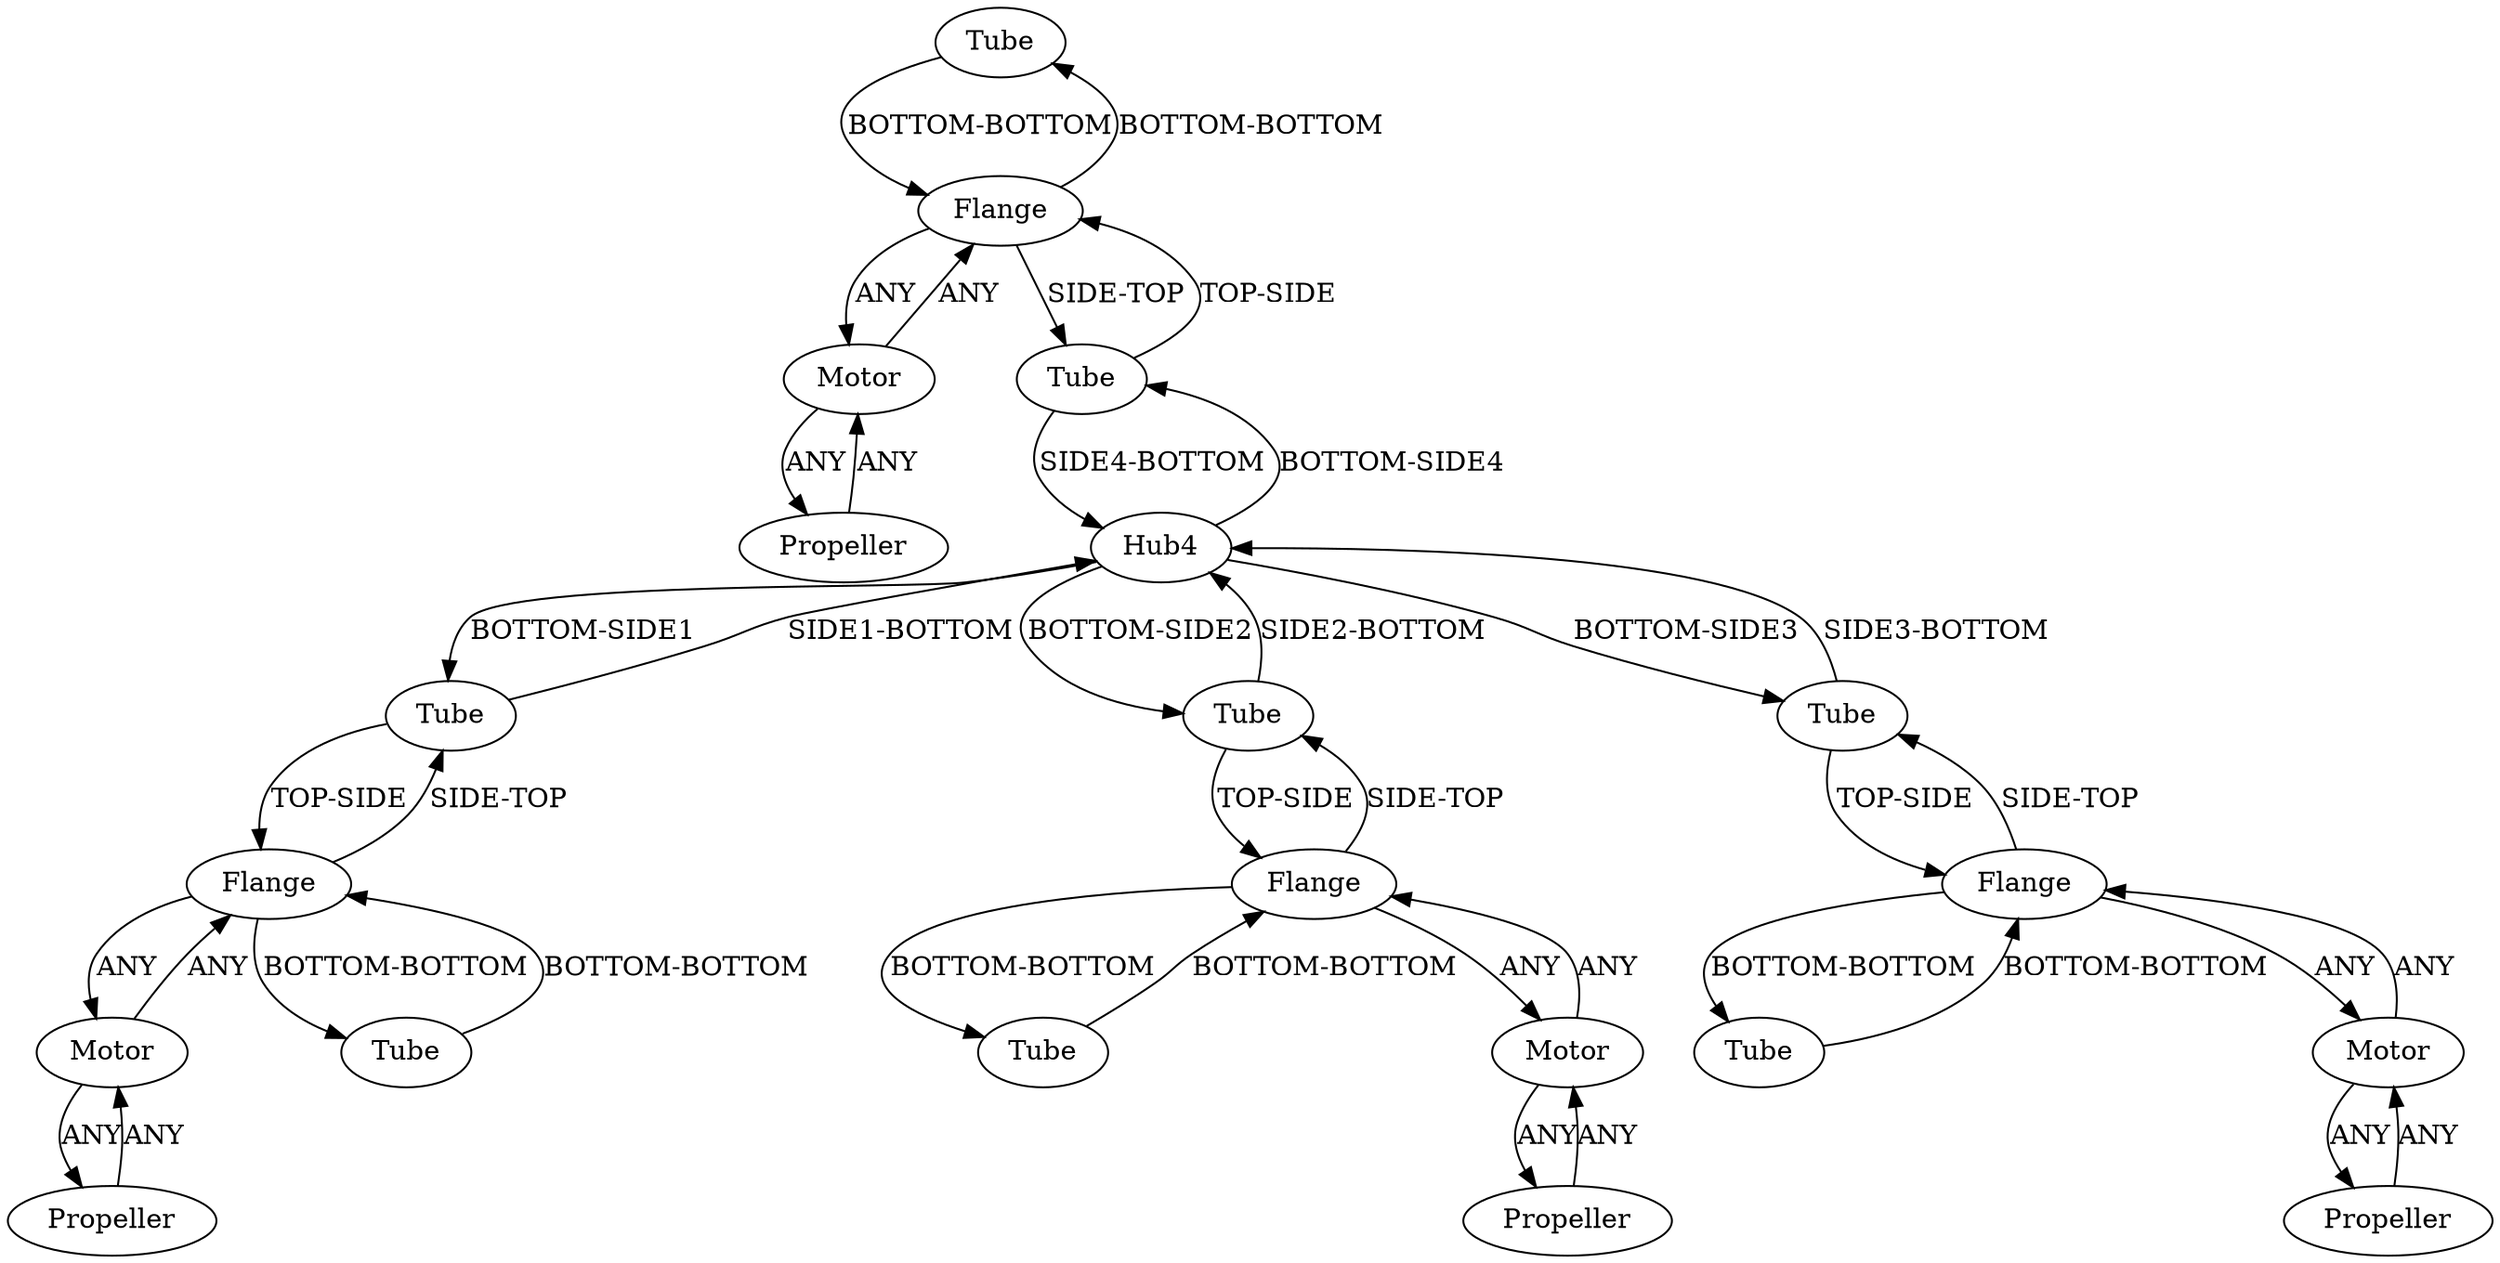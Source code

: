 /* Created by igraph 0.10.2 */
digraph {
  0 [
    instance=Tube_instance_1
    label=Tube
  ];
  1 [
    instance=Motor_instance_1
    label=Motor
  ];
  2 [
    instance=Tube_instance_2
    label=Tube
  ];
  3 [
    instance=Tube_instance_3
    label=Tube
  ];
  4 [
    instance=Propeller_instance_1
    label=Propeller
  ];
  5 [
    instance=Tube_instance_4
    label=Tube
  ];
  6 [
    instance=Motor_instance_2
    label=Motor
  ];
  7 [
    instance=Flange_instance_1
    label=Flange
  ];
  8 [
    instance=Hub4_instance_1
    label=Hub4
  ];
  9 [
    instance=Tube_instance_5
    label=Tube
  ];
  10 [
    instance=Tube_instance_6
    label=Tube
  ];
  11 [
    instance=Motor_instance_3
    label=Motor
  ];
  12 [
    instance=Flange_instance_2
    label=Flange
  ];
  13 [
    instance=Propeller_instance_2
    label=Propeller
  ];
  14 [
    instance=Flange_instance_3
    label=Flange
  ];
  15 [
    instance=Propeller_instance_3
    label=Propeller
  ];
  16 [
    instance=Propeller_instance_4
    label=Propeller
  ];
  17 [
    instance=Motor_instance_4
    label=Motor
  ];
  18 [
    instance=Flange_instance_4
    label=Flange
  ];
  19 [
    instance=Tube_instance_7
    label=Tube
  ];
  20 [
    instance=Tube_instance_8
    label=Tube
  ];

  0 -> 12 [
    label="BOTTOM-BOTTOM"
  ];
  1 -> 13 [
    label=ANY
  ];
  1 -> 18 [
    label=ANY
  ];
  2 -> 8 [
    label="SIDE1-BOTTOM"
  ];
  2 -> 18 [
    label="TOP-SIDE"
  ];
  3 -> 14 [
    label="BOTTOM-BOTTOM"
  ];
  4 -> 6 [
    label=ANY
  ];
  5 -> 18 [
    label="BOTTOM-BOTTOM"
  ];
  6 -> 12 [
    label=ANY
  ];
  6 -> 4 [
    label=ANY
  ];
  7 -> 9 [
    label="BOTTOM-BOTTOM"
  ];
  7 -> 10 [
    label="SIDE-TOP"
  ];
  7 -> 11 [
    label=ANY
  ];
  8 -> 10 [
    label="BOTTOM-SIDE2"
  ];
  8 -> 2 [
    label="BOTTOM-SIDE1"
  ];
  8 -> 19 [
    label="BOTTOM-SIDE4"
  ];
  8 -> 20 [
    label="BOTTOM-SIDE3"
  ];
  9 -> 7 [
    label="BOTTOM-BOTTOM"
  ];
  10 -> 8 [
    label="SIDE2-BOTTOM"
  ];
  10 -> 7 [
    label="TOP-SIDE"
  ];
  11 -> 7 [
    label=ANY
  ];
  11 -> 16 [
    label=ANY
  ];
  12 -> 19 [
    label="SIDE-TOP"
  ];
  12 -> 0 [
    label="BOTTOM-BOTTOM"
  ];
  12 -> 6 [
    label=ANY
  ];
  13 -> 1 [
    label=ANY
  ];
  14 -> 3 [
    label="BOTTOM-BOTTOM"
  ];
  14 -> 20 [
    label="SIDE-TOP"
  ];
  14 -> 17 [
    label=ANY
  ];
  15 -> 17 [
    label=ANY
  ];
  16 -> 11 [
    label=ANY
  ];
  17 -> 15 [
    label=ANY
  ];
  17 -> 14 [
    label=ANY
  ];
  18 -> 1 [
    label=ANY
  ];
  18 -> 2 [
    label="SIDE-TOP"
  ];
  18 -> 5 [
    label="BOTTOM-BOTTOM"
  ];
  19 -> 8 [
    label="SIDE4-BOTTOM"
  ];
  19 -> 12 [
    label="TOP-SIDE"
  ];
  20 -> 14 [
    label="TOP-SIDE"
  ];
  20 -> 8 [
    label="SIDE3-BOTTOM"
  ];
}
